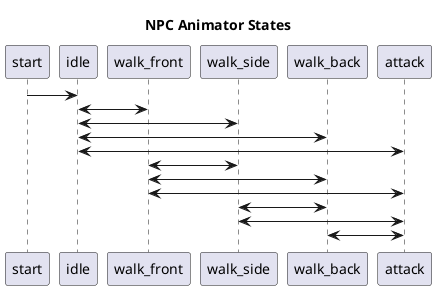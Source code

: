 @startuml
title: NPC Animator States
start -> idle
idle <-> walk_front
idle <-> walk_side
idle <-> walk_back
idle <-> attack
walk_front <-> walk_side
walk_front <-> walk_back
walk_front <-> attack
walk_side <-> walk_back
walk_side <-> attack
walk_back <-> attack

@enduml